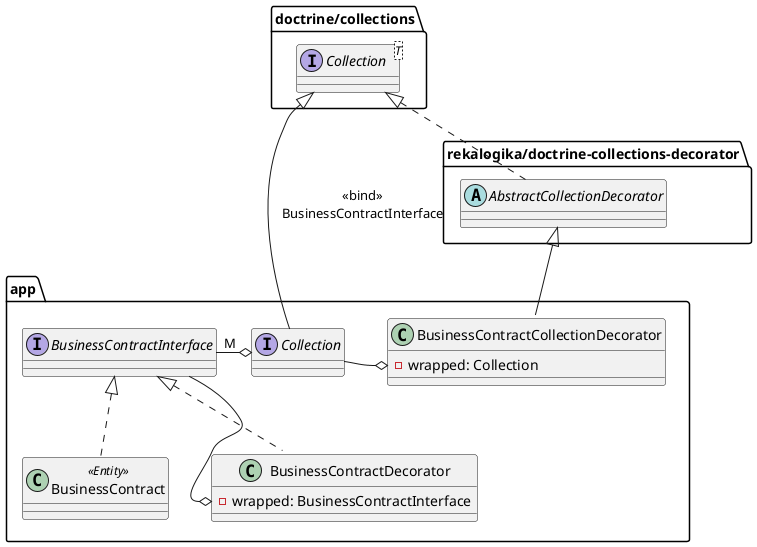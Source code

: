 @startuml decorating-members

package "doctrine/collections" {
    interface Collection<T> {
    }
}

package "rekalogika/doctrine-collections-decorator" {
    abstract AbstractCollectionDecorator {
    }
}

Collection <|.. AbstractCollectionDecorator

package "app" {
    interface BusinessContractInterface {
    }

    class BusinessContract <<Entity>> implements BusinessContractInterface {
    }

    class BusinessContractDecorator implements BusinessContractInterface {
        - wrapped: BusinessContractInterface
    }

    BusinessContractDecorator::wrapped o-- BusinessContractInterface

    interface CollectionOfBusinessContracts as "Collection" {
    }

    class BusinessContractCollectionDecorator {
        - wrapped: Collection
    }

    CollectionOfBusinessContracts -o BusinessContractCollectionDecorator::wrapped
    BusinessContractInterface "M" -o CollectionOfBusinessContracts
}

AbstractCollectionDecorator <|-- BusinessContractCollectionDecorator
Collection <|-- CollectionOfBusinessContracts : <<bind>>\nBusinessContractInterface

@enduml